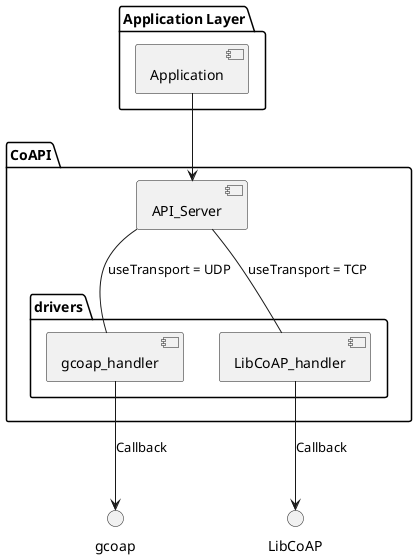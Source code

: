 @startuml
package "Application Layer"{
    [Application]
}

package "CoAPI"{
    [API_Server]

    package "drivers"{
        [gcoap_handler]
        [LibCoAP_handler]
    }
    gcoap_handler -up- [API_Server]:useTransport = UDP
    LibCoAP_handler -up- [API_Server]:useTransport = TCP
}

LibCoAP_handler -down-> LibCoAP: Callback
gcoap_handler -down-> gcoap: Callback

Application -down-> API_Server
@enduml